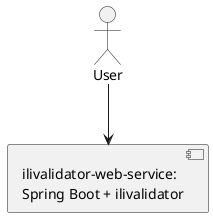 @startuml

actor "User" as user
component [ilivalidator-web-service:\nSpring Boot + ilivalidator] as comp

user --> comp

@enduml
